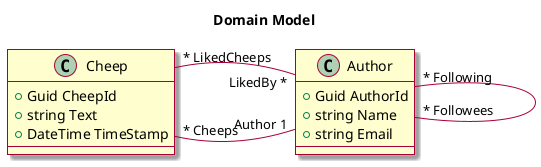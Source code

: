 @startuml

skin rose

skinparam nodesep 120

title Domain Model

class Author {
  +Guid AuthorId
  +string Name
  +string Email
}

class Cheep {
  +Guid CheepId
  +string Text
  +DateTime TimeStamp
}

Author "Author 1" -Left- "~* Cheeps" Cheep
Author "LikedBy *" -Left- "~* LikedCheeps" Cheep
Author "~* Following" -- "~* Followees" Author

@enduml

